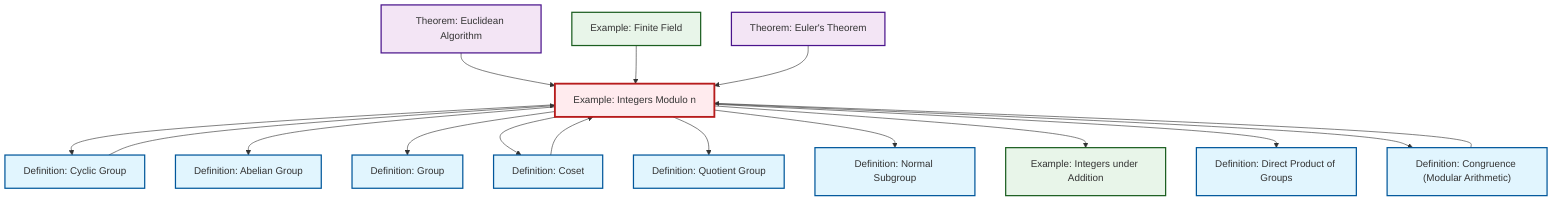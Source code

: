graph TD
    classDef definition fill:#e1f5fe,stroke:#01579b,stroke-width:2px
    classDef theorem fill:#f3e5f5,stroke:#4a148c,stroke-width:2px
    classDef axiom fill:#fff3e0,stroke:#e65100,stroke-width:2px
    classDef example fill:#e8f5e9,stroke:#1b5e20,stroke-width:2px
    classDef current fill:#ffebee,stroke:#b71c1c,stroke-width:3px
    thm-euclidean-algorithm["Theorem: Euclidean Algorithm"]:::theorem
    ex-quotient-integers-mod-n["Example: Integers Modulo n"]:::example
    ex-finite-field["Example: Finite Field"]:::example
    def-normal-subgroup["Definition: Normal Subgroup"]:::definition
    def-abelian-group["Definition: Abelian Group"]:::definition
    def-group["Definition: Group"]:::definition
    ex-integers-addition["Example: Integers under Addition"]:::example
    def-coset["Definition: Coset"]:::definition
    def-quotient-group["Definition: Quotient Group"]:::definition
    def-cyclic-group["Definition: Cyclic Group"]:::definition
    def-congruence["Definition: Congruence (Modular Arithmetic)"]:::definition
    def-direct-product["Definition: Direct Product of Groups"]:::definition
    thm-euler["Theorem: Euler's Theorem"]:::theorem
    ex-quotient-integers-mod-n --> def-cyclic-group
    def-coset --> ex-quotient-integers-mod-n
    ex-quotient-integers-mod-n --> def-abelian-group
    thm-euclidean-algorithm --> ex-quotient-integers-mod-n
    ex-quotient-integers-mod-n --> def-group
    ex-quotient-integers-mod-n --> def-coset
    ex-finite-field --> ex-quotient-integers-mod-n
    def-congruence --> ex-quotient-integers-mod-n
    def-cyclic-group --> ex-quotient-integers-mod-n
    ex-quotient-integers-mod-n --> def-quotient-group
    ex-quotient-integers-mod-n --> def-normal-subgroup
    thm-euler --> ex-quotient-integers-mod-n
    ex-quotient-integers-mod-n --> ex-integers-addition
    ex-quotient-integers-mod-n --> def-direct-product
    ex-quotient-integers-mod-n --> def-congruence
    class ex-quotient-integers-mod-n current